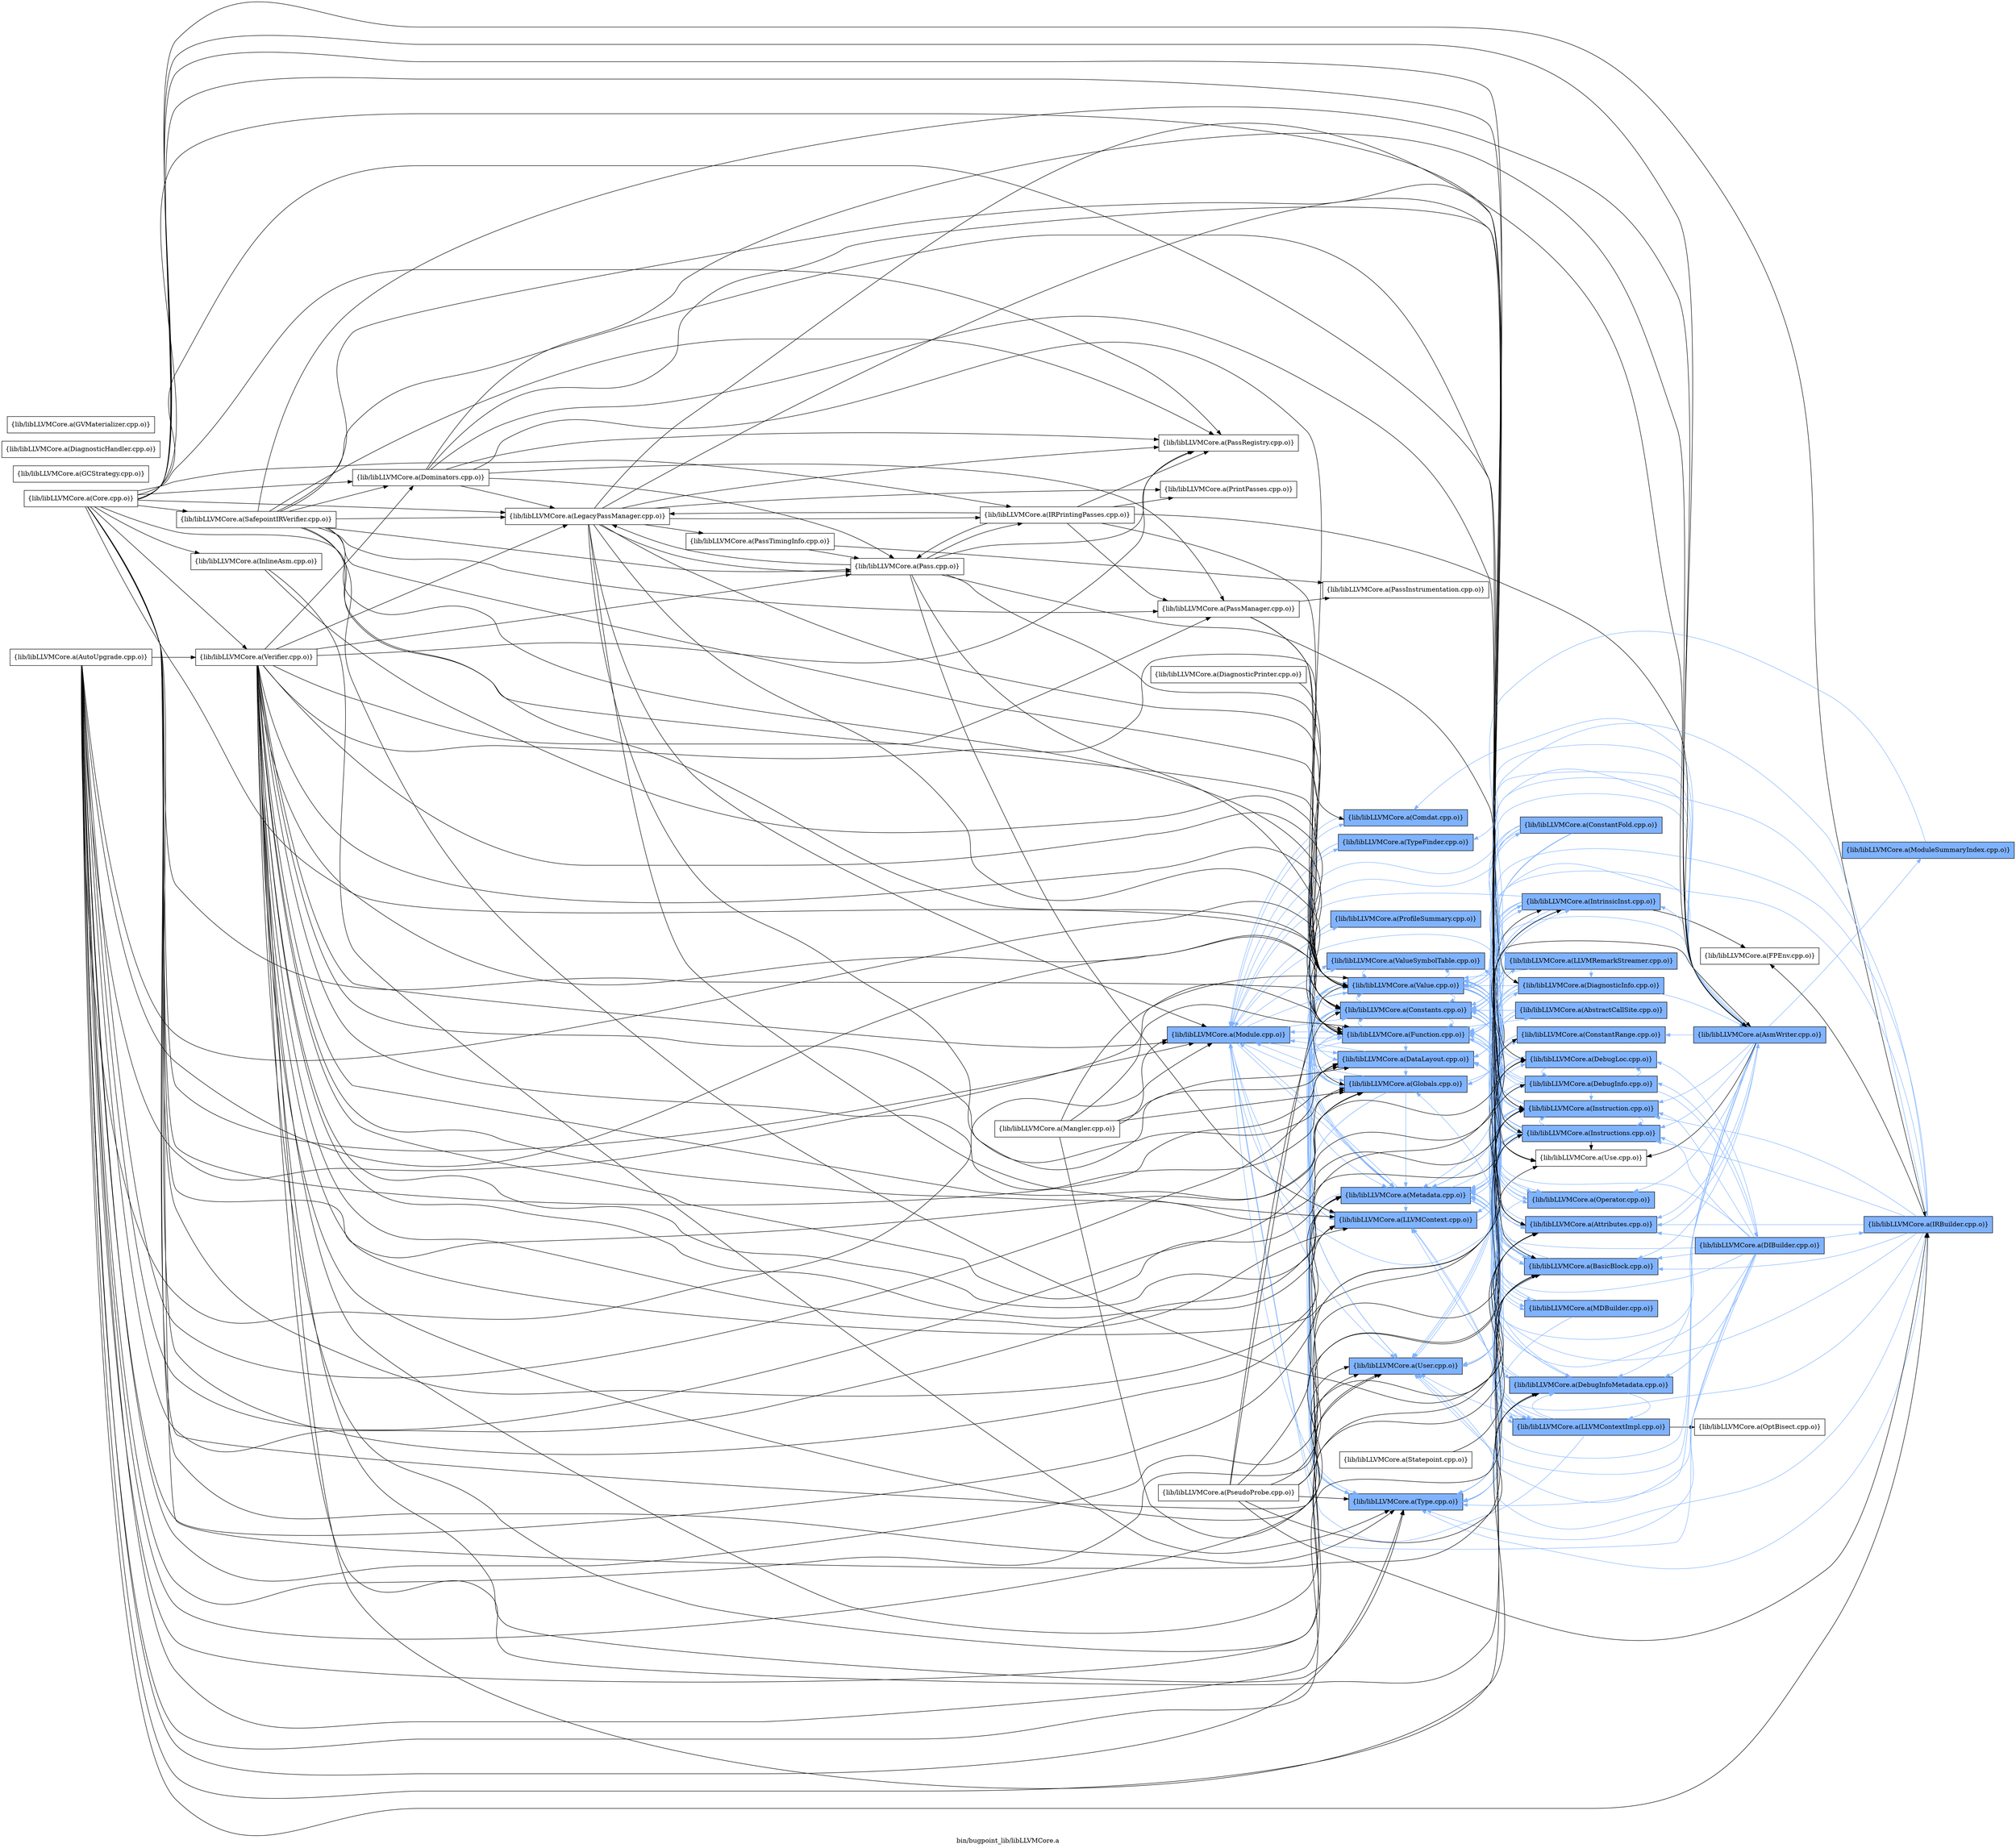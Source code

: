digraph "bin/bugpoint_lib/libLLVMCore.a" {
	label="bin/bugpoint_lib/libLLVMCore.a";
	rankdir=LR;
	{ rank=same; Node0x55d12984eda8;  }
	{ rank=same; Node0x55d12985aa68; Node0x55d129858a88; Node0x55d129854f28; Node0x55d12983abc8; Node0x55d12983c928; Node0x55d12983ba28; Node0x55d12984d228; Node0x55d12984c3c8; Node0x55d12984b748; Node0x55d12984b7e8; Node0x55d12984a758; Node0x55d129853b78; Node0x55d1298538a8;  }
	{ rank=same; Node0x55d12985b1e8; Node0x55d129857318; Node0x55d129838f58; Node0x55d1298596b8; Node0x55d129859b68; Node0x55d129859028; Node0x55d12984e3f8; Node0x55d12985a2e8; Node0x55d129856b98; Node0x55d129857958; Node0x55d129858038; Node0x55d12984d548; Node0x55d1298547a8; Node0x55d129839e08; Node0x55d129839188; Node0x55d12984a988; Node0x55d129839f48;  }
	{ rank=same; Node0x55d12984fed8; Node0x55d129857278; Node0x55d12985cf48; Node0x55d129855dd8;  }
	{ rank=same; Node0x55d12984eda8;  }
	{ rank=same; Node0x55d12985aa68; Node0x55d129858a88; Node0x55d129854f28; Node0x55d12983abc8; Node0x55d12983c928; Node0x55d12983ba28; Node0x55d12984d228; Node0x55d12984c3c8; Node0x55d12984b748; Node0x55d12984b7e8; Node0x55d12984a758; Node0x55d129853b78; Node0x55d1298538a8;  }
	{ rank=same; Node0x55d12985b1e8; Node0x55d129857318; Node0x55d129838f58; Node0x55d1298596b8; Node0x55d129859b68; Node0x55d129859028; Node0x55d12984e3f8; Node0x55d12985a2e8; Node0x55d129856b98; Node0x55d129857958; Node0x55d129858038; Node0x55d12984d548; Node0x55d1298547a8; Node0x55d129839e08; Node0x55d129839188; Node0x55d12984a988; Node0x55d129839f48;  }
	{ rank=same; Node0x55d12984fed8; Node0x55d129857278; Node0x55d12985cf48; Node0x55d129855dd8;  }

	Node0x55d12984eda8 [shape=record,shape=box,group=1,style=filled,fillcolor="0.600000 0.5 1",label="{lib/libLLVMCore.a(Module.cpp.o)}"];
	Node0x55d12984eda8 -> Node0x55d12985aa68[color="0.600000 0.5 1"];
	Node0x55d12984eda8 -> Node0x55d129858a88[color="0.600000 0.5 1"];
	Node0x55d12984eda8 -> Node0x55d129854f28[color="0.600000 0.5 1"];
	Node0x55d12984eda8 -> Node0x55d12983abc8[color="0.600000 0.5 1"];
	Node0x55d12984eda8 -> Node0x55d12983c928[color="0.600000 0.5 1"];
	Node0x55d12984eda8 -> Node0x55d12983ba28[color="0.600000 0.5 1"];
	Node0x55d12984eda8 -> Node0x55d12984d228[color="0.600000 0.5 1"];
	Node0x55d12984eda8 -> Node0x55d12984c3c8[color="0.600000 0.5 1"];
	Node0x55d12984eda8 -> Node0x55d12984b748[color="0.600000 0.5 1"];
	Node0x55d12984eda8 -> Node0x55d12984b7e8[color="0.600000 0.5 1"];
	Node0x55d12984eda8 -> Node0x55d12984a758[color="0.600000 0.5 1"];
	Node0x55d12984eda8 -> Node0x55d129853b78[color="0.600000 0.5 1"];
	Node0x55d12984eda8 -> Node0x55d1298538a8[color="0.600000 0.5 1"];
	Node0x55d129853b78 [shape=record,shape=box,group=1,style=filled,fillcolor="0.600000 0.5 1",label="{lib/libLLVMCore.a(Value.cpp.o)}"];
	Node0x55d129853b78 -> Node0x55d1298596b8[color="0.600000 0.5 1"];
	Node0x55d129853b78 -> Node0x55d129859b68[color="0.600000 0.5 1"];
	Node0x55d129853b78 -> Node0x55d12985a2e8[color="0.600000 0.5 1"];
	Node0x55d129853b78 -> Node0x55d12985aa68[color="0.600000 0.5 1"];
	Node0x55d129853b78 -> Node0x55d12985b1e8[color="0.600000 0.5 1"];
	Node0x55d129853b78 -> Node0x55d129857958[color="0.600000 0.5 1"];
	Node0x55d129853b78 -> Node0x55d129858038[color="0.600000 0.5 1"];
	Node0x55d129853b78 -> Node0x55d129854f28[color="0.600000 0.5 1"];
	Node0x55d129853b78 -> Node0x55d12983abc8[color="0.600000 0.5 1"];
	Node0x55d129853b78 -> Node0x55d129839f48[color="0.600000 0.5 1"];
	Node0x55d129853b78 -> Node0x55d12983c928[color="0.600000 0.5 1"];
	Node0x55d129853b78 -> Node0x55d12983ba28[color="0.600000 0.5 1"];
	Node0x55d129853b78 -> Node0x55d12984d228[color="0.600000 0.5 1"];
	Node0x55d129853b78 -> Node0x55d12984e3f8[color="0.600000 0.5 1"];
	Node0x55d129853b78 -> Node0x55d12984b748[color="0.600000 0.5 1"];
	Node0x55d129853b78 -> Node0x55d12984a988;
	Node0x55d129853b78 -> Node0x55d12984a758[color="0.600000 0.5 1"];
	Node0x55d129853b78 -> Node0x55d1298538a8[color="0.600000 0.5 1"];
	Node0x55d129853128 [shape=record,shape=box,group=0,label="{lib/libLLVMCore.a(Verifier.cpp.o)}"];
	Node0x55d129853128 -> Node0x55d1298596b8;
	Node0x55d129853128 -> Node0x55d129859b68;
	Node0x55d129853128 -> Node0x55d12985a2e8;
	Node0x55d129853128 -> Node0x55d12985aa68;
	Node0x55d129853128 -> Node0x55d1298574f8;
	Node0x55d129853128 -> Node0x55d129857278;
	Node0x55d129853128 -> Node0x55d129857958;
	Node0x55d129853128 -> Node0x55d129858038;
	Node0x55d129853128 -> Node0x55d129858a88;
	Node0x55d129853128 -> Node0x55d1298547a8;
	Node0x55d129853128 -> Node0x55d129854f28;
	Node0x55d129853128 -> Node0x55d12983abc8;
	Node0x55d129853128 -> Node0x55d129839e08;
	Node0x55d129853128 -> Node0x55d129839188;
	Node0x55d129853128 -> Node0x55d12983d058;
	Node0x55d129853128 -> Node0x55d12983c928;
	Node0x55d129853128 -> Node0x55d12983ba28;
	Node0x55d129853128 -> Node0x55d12984d228;
	Node0x55d129853128 -> Node0x55d12984eda8;
	Node0x55d129853128 -> Node0x55d12984f6b8;
	Node0x55d129853128 -> Node0x55d12984f9d8;
	Node0x55d129853128 -> Node0x55d129850748;
	Node0x55d129853128 -> Node0x55d12984b748;
	Node0x55d129853128 -> Node0x55d12984a758;
	Node0x55d129853128 -> Node0x55d129853b78;
	Node0x55d1298596b8 [shape=record,shape=box,group=1,style=filled,fillcolor="0.600000 0.5 1",label="{lib/libLLVMCore.a(Instruction.cpp.o)}"];
	Node0x55d1298596b8 -> Node0x55d129859b68[color="0.600000 0.5 1"];
	Node0x55d1298596b8 -> Node0x55d129857958[color="0.600000 0.5 1"];
	Node0x55d1298596b8 -> Node0x55d129858038[color="0.600000 0.5 1"];
	Node0x55d1298596b8 -> Node0x55d129854f28[color="0.600000 0.5 1"];
	Node0x55d1298596b8 -> Node0x55d12984d228[color="0.600000 0.5 1"];
	Node0x55d1298596b8 -> Node0x55d12984a758[color="0.600000 0.5 1"];
	Node0x55d1298596b8 -> Node0x55d129853b78[color="0.600000 0.5 1"];
	Node0x55d129859b68 [shape=record,shape=box,group=1,style=filled,fillcolor="0.600000 0.5 1",label="{lib/libLLVMCore.a(Instructions.cpp.o)}"];
	Node0x55d129859b68 -> Node0x55d1298596b8[color="0.600000 0.5 1"];
	Node0x55d129859b68 -> Node0x55d12985b1e8[color="0.600000 0.5 1"];
	Node0x55d129859b68 -> Node0x55d129857958[color="0.600000 0.5 1"];
	Node0x55d129859b68 -> Node0x55d129858038[color="0.600000 0.5 1"];
	Node0x55d129859b68 -> Node0x55d129854f28[color="0.600000 0.5 1"];
	Node0x55d129859b68 -> Node0x55d12983abc8[color="0.600000 0.5 1"];
	Node0x55d129859b68 -> Node0x55d12983c928[color="0.600000 0.5 1"];
	Node0x55d129859b68 -> Node0x55d12984d548[color="0.600000 0.5 1"];
	Node0x55d129859b68 -> Node0x55d12984d228[color="0.600000 0.5 1"];
	Node0x55d129859b68 -> Node0x55d12984eda8[color="0.600000 0.5 1"];
	Node0x55d129859b68 -> Node0x55d12984e3f8[color="0.600000 0.5 1"];
	Node0x55d129859b68 -> Node0x55d12984b748[color="0.600000 0.5 1"];
	Node0x55d129859b68 -> Node0x55d12984a988;
	Node0x55d129859b68 -> Node0x55d12984a758[color="0.600000 0.5 1"];
	Node0x55d129859b68 -> Node0x55d129853b78[color="0.600000 0.5 1"];
	Node0x55d1298574f8 [shape=record,shape=box,group=0,label="{lib/libLLVMCore.a(LegacyPassManager.cpp.o)}"];
	Node0x55d1298574f8 -> Node0x55d12985d678;
	Node0x55d1298574f8 -> Node0x55d12985aa68;
	Node0x55d1298574f8 -> Node0x55d129857278;
	Node0x55d1298574f8 -> Node0x55d129838f58;
	Node0x55d1298574f8 -> Node0x55d12983c928;
	Node0x55d1298574f8 -> Node0x55d12983ba28;
	Node0x55d1298574f8 -> Node0x55d12984eda8;
	Node0x55d1298574f8 -> Node0x55d12984f6b8;
	Node0x55d1298574f8 -> Node0x55d129850748;
	Node0x55d1298574f8 -> Node0x55d12984d818;
	Node0x55d1298574f8 -> Node0x55d12984d408;
	Node0x55d1298574f8 -> Node0x55d129853b78;
	Node0x55d129857278 [shape=record,shape=box,group=1,style=filled,fillcolor="0.600000 0.5 1",label="{lib/libLLVMCore.a(AsmWriter.cpp.o)}"];
	Node0x55d129857278 -> Node0x55d1298596b8[color="0.600000 0.5 1"];
	Node0x55d129857278 -> Node0x55d129859b68[color="0.600000 0.5 1"];
	Node0x55d129857278 -> Node0x55d12985a2e8[color="0.600000 0.5 1"];
	Node0x55d129857278 -> Node0x55d12985aa68[color="0.600000 0.5 1"];
	Node0x55d129857278 -> Node0x55d129857958[color="0.600000 0.5 1"];
	Node0x55d129857278 -> Node0x55d129858038[color="0.600000 0.5 1"];
	Node0x55d129857278 -> Node0x55d129858a88[color="0.600000 0.5 1"];
	Node0x55d129857278 -> Node0x55d1298547a8[color="0.600000 0.5 1"];
	Node0x55d129857278 -> Node0x55d129854f28[color="0.600000 0.5 1"];
	Node0x55d129857278 -> Node0x55d129839e08[color="0.600000 0.5 1"];
	Node0x55d129857278 -> Node0x55d12983c928[color="0.600000 0.5 1"];
	Node0x55d129857278 -> Node0x55d12983ba28[color="0.600000 0.5 1"];
	Node0x55d129857278 -> Node0x55d12984d228[color="0.600000 0.5 1"];
	Node0x55d129857278 -> Node0x55d12984eda8[color="0.600000 0.5 1"];
	Node0x55d129857278 -> Node0x55d12984e128[color="0.600000 0.5 1"];
	Node0x55d129857278 -> Node0x55d12984e3f8[color="0.600000 0.5 1"];
	Node0x55d129857278 -> Node0x55d12984b748[color="0.600000 0.5 1"];
	Node0x55d129857278 -> Node0x55d12984b7e8[color="0.600000 0.5 1"];
	Node0x55d129857278 -> Node0x55d12984a988;
	Node0x55d129857278 -> Node0x55d12984a758[color="0.600000 0.5 1"];
	Node0x55d129857278 -> Node0x55d129853b78[color="0.600000 0.5 1"];
	Node0x55d129857958 [shape=record,shape=box,group=1,style=filled,fillcolor="0.600000 0.5 1",label="{lib/libLLVMCore.a(Attributes.cpp.o)}"];
	Node0x55d129857958 -> Node0x55d129857278[color="0.600000 0.5 1"];
	Node0x55d129857958 -> Node0x55d12983c928[color="0.600000 0.5 1"];
	Node0x55d129858038 [shape=record,shape=box,group=1,style=filled,fillcolor="0.600000 0.5 1",label="{lib/libLLVMCore.a(BasicBlock.cpp.o)}"];
	Node0x55d129858038 -> Node0x55d1298596b8[color="0.600000 0.5 1"];
	Node0x55d129858038 -> Node0x55d129859b68[color="0.600000 0.5 1"];
	Node0x55d129858038 -> Node0x55d129854f28[color="0.600000 0.5 1"];
	Node0x55d129858038 -> Node0x55d12984d228[color="0.600000 0.5 1"];
	Node0x55d129858038 -> Node0x55d12984b748[color="0.600000 0.5 1"];
	Node0x55d129858038 -> Node0x55d12984a758[color="0.600000 0.5 1"];
	Node0x55d129858038 -> Node0x55d129853b78[color="0.600000 0.5 1"];
	Node0x55d129858038 -> Node0x55d1298538a8[color="0.600000 0.5 1"];
	Node0x55d129854f28 [shape=record,shape=box,group=1,style=filled,fillcolor="0.600000 0.5 1",label="{lib/libLLVMCore.a(Constants.cpp.o)}"];
	Node0x55d129854f28 -> Node0x55d1298596b8[color="0.600000 0.5 1"];
	Node0x55d129854f28 -> Node0x55d129859b68[color="0.600000 0.5 1"];
	Node0x55d129854f28 -> Node0x55d129859028[color="0.600000 0.5 1"];
	Node0x55d129854f28 -> Node0x55d12983c928[color="0.600000 0.5 1"];
	Node0x55d129854f28 -> Node0x55d12983ba28[color="0.600000 0.5 1"];
	Node0x55d129854f28 -> Node0x55d12984e3f8[color="0.600000 0.5 1"];
	Node0x55d129854f28 -> Node0x55d12984b748[color="0.600000 0.5 1"];
	Node0x55d129854f28 -> Node0x55d12984a758[color="0.600000 0.5 1"];
	Node0x55d129854f28 -> Node0x55d129853b78[color="0.600000 0.5 1"];
	Node0x55d129839f48 [shape=record,shape=box,group=1,style=filled,fillcolor="0.600000 0.5 1",label="{lib/libLLVMCore.a(DebugInfo.cpp.o)}"];
	Node0x55d129839f48 -> Node0x55d1298596b8[color="0.600000 0.5 1"];
	Node0x55d129839f48 -> Node0x55d129855dd8[color="0.600000 0.5 1"];
	Node0x55d129839f48 -> Node0x55d129839e08[color="0.600000 0.5 1"];
	Node0x55d129839f48 -> Node0x55d129839188[color="0.600000 0.5 1"];
	Node0x55d129839f48 -> Node0x55d12983c928[color="0.600000 0.5 1"];
	Node0x55d129839f48 -> Node0x55d12984d228[color="0.600000 0.5 1"];
	Node0x55d129839f48 -> Node0x55d12984eda8[color="0.600000 0.5 1"];
	Node0x55d129839f48 -> Node0x55d129853b78[color="0.600000 0.5 1"];
	Node0x55d12983c928 [shape=record,shape=box,group=1,style=filled,fillcolor="0.600000 0.5 1",label="{lib/libLLVMCore.a(Function.cpp.o)}"];
	Node0x55d12983c928 -> Node0x55d129859b68[color="0.600000 0.5 1"];
	Node0x55d12983c928 -> Node0x55d12985a2e8[color="0.600000 0.5 1"];
	Node0x55d12983c928 -> Node0x55d12985aa68[color="0.600000 0.5 1"];
	Node0x55d12983c928 -> Node0x55d129856b98[color="0.600000 0.5 1"];
	Node0x55d12983c928 -> Node0x55d129857958[color="0.600000 0.5 1"];
	Node0x55d12983c928 -> Node0x55d129858038[color="0.600000 0.5 1"];
	Node0x55d12983c928 -> Node0x55d129854f28[color="0.600000 0.5 1"];
	Node0x55d12983c928 -> Node0x55d12983abc8[color="0.600000 0.5 1"];
	Node0x55d12983c928 -> Node0x55d12983ba28[color="0.600000 0.5 1"];
	Node0x55d12983c928 -> Node0x55d12984d548[color="0.600000 0.5 1"];
	Node0x55d12983c928 -> Node0x55d12984d228[color="0.600000 0.5 1"];
	Node0x55d12983c928 -> Node0x55d12984eda8[color="0.600000 0.5 1"];
	Node0x55d12983c928 -> Node0x55d12984b748[color="0.600000 0.5 1"];
	Node0x55d12983c928 -> Node0x55d12984a758[color="0.600000 0.5 1"];
	Node0x55d12983c928 -> Node0x55d129853b78[color="0.600000 0.5 1"];
	Node0x55d12983c928 -> Node0x55d1298538a8[color="0.600000 0.5 1"];
	Node0x55d12983ba28 [shape=record,shape=box,group=1,style=filled,fillcolor="0.600000 0.5 1",label="{lib/libLLVMCore.a(Globals.cpp.o)}"];
	Node0x55d12983ba28 -> Node0x55d1298547a8[color="0.600000 0.5 1"];
	Node0x55d12983ba28 -> Node0x55d129854f28[color="0.600000 0.5 1"];
	Node0x55d12983ba28 -> Node0x55d12983c928[color="0.600000 0.5 1"];
	Node0x55d12983ba28 -> Node0x55d12984d228[color="0.600000 0.5 1"];
	Node0x55d12983ba28 -> Node0x55d12984eda8[color="0.600000 0.5 1"];
	Node0x55d12983ba28 -> Node0x55d12984b748[color="0.600000 0.5 1"];
	Node0x55d12983ba28 -> Node0x55d12984a758[color="0.600000 0.5 1"];
	Node0x55d12983ba28 -> Node0x55d129853b78[color="0.600000 0.5 1"];
	Node0x55d12984d228 [shape=record,shape=box,group=1,style=filled,fillcolor="0.600000 0.5 1",label="{lib/libLLVMCore.a(Metadata.cpp.o)}"];
	Node0x55d12984d228 -> Node0x55d12985aa68[color="0.600000 0.5 1"];
	Node0x55d12984d228 -> Node0x55d12985b1e8[color="0.600000 0.5 1"];
	Node0x55d12984d228 -> Node0x55d1298547a8[color="0.600000 0.5 1"];
	Node0x55d12984d228 -> Node0x55d129854f28[color="0.600000 0.5 1"];
	Node0x55d12984d228 -> Node0x55d129839e08[color="0.600000 0.5 1"];
	Node0x55d12984d228 -> Node0x55d129839188[color="0.600000 0.5 1"];
	Node0x55d12984d228 -> Node0x55d12984d548[color="0.600000 0.5 1"];
	Node0x55d12984d228 -> Node0x55d12984eda8[color="0.600000 0.5 1"];
	Node0x55d12984d228 -> Node0x55d12984b748[color="0.600000 0.5 1"];
	Node0x55d12984d228 -> Node0x55d129853b78[color="0.600000 0.5 1"];
	Node0x55d12984b748 [shape=record,shape=box,group=1,style=filled,fillcolor="0.600000 0.5 1",label="{lib/libLLVMCore.a(Type.cpp.o)}"];
	Node0x55d12984b748 -> Node0x55d129854f28[color="0.600000 0.5 1"];
	Node0x55d12984a758 [shape=record,shape=box,group=1,style=filled,fillcolor="0.600000 0.5 1",label="{lib/libLLVMCore.a(User.cpp.o)}"];
	Node0x55d12984a758 -> Node0x55d12985a2e8[color="0.600000 0.5 1"];
	Node0x55d12984a758 -> Node0x55d12984a988;
	Node0x55d12985d678 [shape=record,shape=box,group=0,label="{lib/libLLVMCore.a(IRPrintingPasses.cpp.o)}"];
	Node0x55d12985d678 -> Node0x55d1298574f8;
	Node0x55d12985d678 -> Node0x55d129857278;
	Node0x55d12985d678 -> Node0x55d12984f6b8;
	Node0x55d12985d678 -> Node0x55d12984f9d8;
	Node0x55d12985d678 -> Node0x55d129850748;
	Node0x55d12985d678 -> Node0x55d12984d408;
	Node0x55d12985d678 -> Node0x55d129853b78;
	Node0x55d12985aa68 [shape=record,shape=box,group=1,style=filled,fillcolor="0.600000 0.5 1",label="{lib/libLLVMCore.a(LLVMContext.cpp.o)}"];
	Node0x55d12985aa68 -> Node0x55d12985b1e8[color="0.600000 0.5 1"];
	Node0x55d12985aa68 -> Node0x55d129857318[color="0.600000 0.5 1"];
	Node0x55d12985aa68 -> Node0x55d129838f58[color="0.600000 0.5 1"];
	Node0x55d1298555b8 [shape=record,shape=box,group=0,label="{lib/libLLVMCore.a(Core.cpp.o)}"];
	Node0x55d1298555b8 -> Node0x55d12985d678;
	Node0x55d1298555b8 -> Node0x55d12985de98;
	Node0x55d1298555b8 -> Node0x55d1298596b8;
	Node0x55d1298555b8 -> Node0x55d129859b68;
	Node0x55d1298555b8 -> Node0x55d12985aa68;
	Node0x55d1298555b8 -> Node0x55d1298574f8;
	Node0x55d1298555b8 -> Node0x55d129857278;
	Node0x55d1298555b8 -> Node0x55d129857958;
	Node0x55d1298555b8 -> Node0x55d129858038;
	Node0x55d1298555b8 -> Node0x55d129854f28;
	Node0x55d1298555b8 -> Node0x55d12983abc8;
	Node0x55d1298555b8 -> Node0x55d129839188;
	Node0x55d1298555b8 -> Node0x55d12983d058;
	Node0x55d1298555b8 -> Node0x55d12983c928;
	Node0x55d1298555b8 -> Node0x55d12983ba28;
	Node0x55d1298555b8 -> Node0x55d1298402a8;
	Node0x55d1298555b8 -> Node0x55d12984d228;
	Node0x55d1298555b8 -> Node0x55d12984eda8;
	Node0x55d1298555b8 -> Node0x55d129850748;
	Node0x55d1298555b8 -> Node0x55d12984c698;
	Node0x55d1298555b8 -> Node0x55d12984b748;
	Node0x55d1298555b8 -> Node0x55d12984a758;
	Node0x55d1298555b8 -> Node0x55d129853b78;
	Node0x55d1298555b8 -> Node0x55d129853128;
	Node0x55d12984f6b8 [shape=record,shape=box,group=0,label="{lib/libLLVMCore.a(Pass.cpp.o)}"];
	Node0x55d12984f6b8 -> Node0x55d12985d678;
	Node0x55d12984f6b8 -> Node0x55d12985aa68;
	Node0x55d12984f6b8 -> Node0x55d1298574f8;
	Node0x55d12984f6b8 -> Node0x55d129857958;
	Node0x55d12984f6b8 -> Node0x55d12983c928;
	Node0x55d12984f6b8 -> Node0x55d129850748;
	Node0x55d12984f6b8 -> Node0x55d129853b78;
	Node0x55d129850748 [shape=record,shape=box,group=0,label="{lib/libLLVMCore.a(PassRegistry.cpp.o)}"];
	Node0x55d12984dea8 [shape=record,shape=box,group=0,label="{lib/libLLVMCore.a(Mangler.cpp.o)}"];
	Node0x55d12984dea8 -> Node0x55d129857958;
	Node0x55d12984dea8 -> Node0x55d12983abc8;
	Node0x55d12984dea8 -> Node0x55d12983c928;
	Node0x55d12984dea8 -> Node0x55d12983ba28;
	Node0x55d12984dea8 -> Node0x55d12984eda8;
	Node0x55d12984dea8 -> Node0x55d129853b78;
	Node0x55d12985de98 [shape=record,shape=box,group=0,label="{lib/libLLVMCore.a(InlineAsm.cpp.o)}"];
	Node0x55d12985de98 -> Node0x55d12984b748;
	Node0x55d12985de98 -> Node0x55d129853b78;
	Node0x55d12983abc8 [shape=record,shape=box,group=1,style=filled,fillcolor="0.600000 0.5 1",label="{lib/libLLVMCore.a(DataLayout.cpp.o)}"];
	Node0x55d12983abc8 -> Node0x55d12983ba28[color="0.600000 0.5 1"];
	Node0x55d12983abc8 -> Node0x55d12984eda8[color="0.600000 0.5 1"];
	Node0x55d12983abc8 -> Node0x55d12984b748[color="0.600000 0.5 1"];
	Node0x55d129838f58 [shape=record,shape=box,group=1,style=filled,fillcolor="0.600000 0.5 1",label="{lib/libLLVMCore.a(DiagnosticInfo.cpp.o)}"];
	Node0x55d129838f58 -> Node0x55d1298596b8[color="0.600000 0.5 1"];
	Node0x55d129838f58 -> Node0x55d12985aa68[color="0.600000 0.5 1"];
	Node0x55d129838f58 -> Node0x55d129857278[color="0.600000 0.5 1"];
	Node0x55d129838f58 -> Node0x55d129839188[color="0.600000 0.5 1"];
	Node0x55d129838f58 -> Node0x55d12983c928[color="0.600000 0.5 1"];
	Node0x55d129838f58 -> Node0x55d12984d228[color="0.600000 0.5 1"];
	Node0x55d129838f58 -> Node0x55d129853b78[color="0.600000 0.5 1"];
	Node0x55d1298402a8 [shape=record,shape=box,group=1,style=filled,fillcolor="0.600000 0.5 1",label="{lib/libLLVMCore.a(IRBuilder.cpp.o)}"];
	Node0x55d1298402a8 -> Node0x55d12985cf48;
	Node0x55d1298402a8 -> Node0x55d1298596b8[color="0.600000 0.5 1"];
	Node0x55d1298402a8 -> Node0x55d129859b68[color="0.600000 0.5 1"];
	Node0x55d1298402a8 -> Node0x55d129857958[color="0.600000 0.5 1"];
	Node0x55d1298402a8 -> Node0x55d129858038[color="0.600000 0.5 1"];
	Node0x55d1298402a8 -> Node0x55d129854f28[color="0.600000 0.5 1"];
	Node0x55d1298402a8 -> Node0x55d12983abc8[color="0.600000 0.5 1"];
	Node0x55d1298402a8 -> Node0x55d12983c928[color="0.600000 0.5 1"];
	Node0x55d1298402a8 -> Node0x55d12983ba28[color="0.600000 0.5 1"];
	Node0x55d1298402a8 -> Node0x55d12984d228[color="0.600000 0.5 1"];
	Node0x55d1298402a8 -> Node0x55d12984b748[color="0.600000 0.5 1"];
	Node0x55d1298402a8 -> Node0x55d12984a758[color="0.600000 0.5 1"];
	Node0x55d1298402a8 -> Node0x55d129853b78[color="0.600000 0.5 1"];
	Node0x55d12985a2e8 [shape=record,shape=box,group=1,style=filled,fillcolor="0.600000 0.5 1",label="{lib/libLLVMCore.a(IntrinsicInst.cpp.o)}"];
	Node0x55d12985a2e8 -> Node0x55d12985cf48;
	Node0x55d12985a2e8 -> Node0x55d1298596b8[color="0.600000 0.5 1"];
	Node0x55d12985a2e8 -> Node0x55d129859b68[color="0.600000 0.5 1"];
	Node0x55d12985a2e8 -> Node0x55d129858038[color="0.600000 0.5 1"];
	Node0x55d12985a2e8 -> Node0x55d129854f28[color="0.600000 0.5 1"];
	Node0x55d12985a2e8 -> Node0x55d12983abc8[color="0.600000 0.5 1"];
	Node0x55d12985a2e8 -> Node0x55d129839e08[color="0.600000 0.5 1"];
	Node0x55d12985a2e8 -> Node0x55d12984d228[color="0.600000 0.5 1"];
	Node0x55d12985a2e8 -> Node0x55d12984eda8[color="0.600000 0.5 1"];
	Node0x55d12985a2e8 -> Node0x55d12984b748[color="0.600000 0.5 1"];
	Node0x55d12985a2e8 -> Node0x55d12984a758[color="0.600000 0.5 1"];
	Node0x55d12985a2e8 -> Node0x55d129853b78[color="0.600000 0.5 1"];
	Node0x55d12984e3f8 [shape=record,shape=box,group=1,style=filled,fillcolor="0.600000 0.5 1",label="{lib/libLLVMCore.a(Operator.cpp.o)}"];
	Node0x55d12984e3f8 -> Node0x55d129854f28[color="0.600000 0.5 1"];
	Node0x55d12984e3f8 -> Node0x55d12983abc8[color="0.600000 0.5 1"];
	Node0x55d12984e3f8 -> Node0x55d12984b748[color="0.600000 0.5 1"];
	Node0x55d129839e08 [shape=record,shape=box,group=1,style=filled,fillcolor="0.600000 0.5 1",label="{lib/libLLVMCore.a(DebugInfoMetadata.cpp.o)}"];
	Node0x55d129839e08 -> Node0x55d12985aa68[color="0.600000 0.5 1"];
	Node0x55d129839e08 -> Node0x55d12985b1e8[color="0.600000 0.5 1"];
	Node0x55d129839e08 -> Node0x55d129854f28[color="0.600000 0.5 1"];
	Node0x55d129839e08 -> Node0x55d12984d228[color="0.600000 0.5 1"];
	Node0x55d129839e08 -> Node0x55d12984b748[color="0.600000 0.5 1"];
	Node0x55d1298547a8 [shape=record,shape=box,group=1,style=filled,fillcolor="0.600000 0.5 1",label="{lib/libLLVMCore.a(ConstantRange.cpp.o)}"];
	Node0x55d1298547a8 -> Node0x55d129859b68[color="0.600000 0.5 1"];
	Node0x55d129839188 [shape=record,shape=box,group=1,style=filled,fillcolor="0.600000 0.5 1",label="{lib/libLLVMCore.a(DebugLoc.cpp.o)}"];
	Node0x55d129839188 -> Node0x55d129839f48[color="0.600000 0.5 1"];
	Node0x55d129839188 -> Node0x55d129839e08[color="0.600000 0.5 1"];
	Node0x55d129839188 -> Node0x55d12984d228[color="0.600000 0.5 1"];
	Node0x55d12983d058 [shape=record,shape=box,group=0,label="{lib/libLLVMCore.a(Dominators.cpp.o)}"];
	Node0x55d12983d058 -> Node0x55d1298596b8;
	Node0x55d12983d058 -> Node0x55d1298574f8;
	Node0x55d12983d058 -> Node0x55d129857278;
	Node0x55d12983d058 -> Node0x55d129858038;
	Node0x55d12983d058 -> Node0x55d12984f6b8;
	Node0x55d12983d058 -> Node0x55d12984f9d8;
	Node0x55d12983d058 -> Node0x55d129850748;
	Node0x55d12983d058 -> Node0x55d129853b78;
	Node0x55d12984a988 [shape=record,shape=box,group=0,label="{lib/libLLVMCore.a(Use.cpp.o)}"];
	Node0x55d12984f9d8 [shape=record,shape=box,group=0,label="{lib/libLLVMCore.a(PassManager.cpp.o)}"];
	Node0x55d12984f9d8 -> Node0x55d12983ba28;
	Node0x55d12984f9d8 -> Node0x55d1298518c8;
	Node0x55d12984f9d8 -> Node0x55d129853b78;
	Node0x55d129856b98 [shape=record,shape=box,group=1,style=filled,fillcolor="0.600000 0.5 1",label="{lib/libLLVMCore.a(AbstractCallSite.cpp.o)}"];
	Node0x55d129856b98 -> Node0x55d129859b68[color="0.600000 0.5 1"];
	Node0x55d129856b98 -> Node0x55d129854f28[color="0.600000 0.5 1"];
	Node0x55d129856b98 -> Node0x55d12984d228[color="0.600000 0.5 1"];
	Node0x55d129856b98 -> Node0x55d12984a758[color="0.600000 0.5 1"];
	Node0x55d129859028 [shape=record,shape=box,group=1,style=filled,fillcolor="0.600000 0.5 1",label="{lib/libLLVMCore.a(ConstantFold.cpp.o)}"];
	Node0x55d129859028 -> Node0x55d129859b68[color="0.600000 0.5 1"];
	Node0x55d129859028 -> Node0x55d129854f28[color="0.600000 0.5 1"];
	Node0x55d129859028 -> Node0x55d12983c928[color="0.600000 0.5 1"];
	Node0x55d129859028 -> Node0x55d12983ba28[color="0.600000 0.5 1"];
	Node0x55d129859028 -> Node0x55d12984eda8[color="0.600000 0.5 1"];
	Node0x55d129859028 -> Node0x55d12984e3f8[color="0.600000 0.5 1"];
	Node0x55d129859028 -> Node0x55d12984b748[color="0.600000 0.5 1"];
	Node0x55d129859028 -> Node0x55d129853b78[color="0.600000 0.5 1"];
	Node0x55d12984d408 [shape=record,shape=box,group=0,label="{lib/libLLVMCore.a(PrintPasses.cpp.o)}"];
	Node0x55d12984d818 [shape=record,shape=box,group=0,label="{lib/libLLVMCore.a(PassTimingInfo.cpp.o)}"];
	Node0x55d12984d818 -> Node0x55d12984f6b8;
	Node0x55d12984d818 -> Node0x55d1298518c8;
	Node0x55d12984e128 [shape=record,shape=box,group=1,style=filled,fillcolor="0.600000 0.5 1",label="{lib/libLLVMCore.a(ModuleSummaryIndex.cpp.o)}"];
	Node0x55d12984e128 -> Node0x55d129853b78[color="0.600000 0.5 1"];
	Node0x55d12984c3c8 [shape=record,shape=box,group=1,style=filled,fillcolor="0.600000 0.5 1",label="{lib/libLLVMCore.a(ProfileSummary.cpp.o)}"];
	Node0x55d12984c3c8 -> Node0x55d129854f28[color="0.600000 0.5 1"];
	Node0x55d12984c3c8 -> Node0x55d12984d228[color="0.600000 0.5 1"];
	Node0x55d12984c3c8 -> Node0x55d12984b748[color="0.600000 0.5 1"];
	Node0x55d129858a88 [shape=record,shape=box,group=1,style=filled,fillcolor="0.600000 0.5 1",label="{lib/libLLVMCore.a(Comdat.cpp.o)}"];
	Node0x55d129858a88 -> Node0x55d12984eda8[color="0.600000 0.5 1"];
	Node0x55d12984d548 [shape=record,shape=box,group=1,style=filled,fillcolor="0.600000 0.5 1",label="{lib/libLLVMCore.a(MDBuilder.cpp.o)}"];
	Node0x55d12984d548 -> Node0x55d129854f28[color="0.600000 0.5 1"];
	Node0x55d12984d548 -> Node0x55d12984d228[color="0.600000 0.5 1"];
	Node0x55d12984d548 -> Node0x55d12984b748[color="0.600000 0.5 1"];
	Node0x55d12984d548 -> Node0x55d129853b78[color="0.600000 0.5 1"];
	Node0x55d129855dd8 [shape=record,shape=box,group=1,style=filled,fillcolor="0.600000 0.5 1",label="{lib/libLLVMCore.a(DIBuilder.cpp.o)}"];
	Node0x55d129855dd8 -> Node0x55d1298596b8[color="0.600000 0.5 1"];
	Node0x55d129855dd8 -> Node0x55d129859b68[color="0.600000 0.5 1"];
	Node0x55d129855dd8 -> Node0x55d129857958[color="0.600000 0.5 1"];
	Node0x55d129855dd8 -> Node0x55d129858038[color="0.600000 0.5 1"];
	Node0x55d129855dd8 -> Node0x55d129854f28[color="0.600000 0.5 1"];
	Node0x55d129855dd8 -> Node0x55d129839f48[color="0.600000 0.5 1"];
	Node0x55d129855dd8 -> Node0x55d129839e08[color="0.600000 0.5 1"];
	Node0x55d129855dd8 -> Node0x55d129839188[color="0.600000 0.5 1"];
	Node0x55d129855dd8 -> Node0x55d12983c928[color="0.600000 0.5 1"];
	Node0x55d129855dd8 -> Node0x55d1298402a8[color="0.600000 0.5 1"];
	Node0x55d129855dd8 -> Node0x55d12984d228[color="0.600000 0.5 1"];
	Node0x55d129855dd8 -> Node0x55d12984eda8[color="0.600000 0.5 1"];
	Node0x55d129855dd8 -> Node0x55d12984b748[color="0.600000 0.5 1"];
	Node0x55d129855dd8 -> Node0x55d12984a758[color="0.600000 0.5 1"];
	Node0x55d129855dd8 -> Node0x55d129853b78[color="0.600000 0.5 1"];
	Node0x55d12984b7e8 [shape=record,shape=box,group=1,style=filled,fillcolor="0.600000 0.5 1",label="{lib/libLLVMCore.a(TypeFinder.cpp.o)}"];
	Node0x55d12984b7e8 -> Node0x55d12983c928[color="0.600000 0.5 1"];
	Node0x55d12984b7e8 -> Node0x55d12983ba28[color="0.600000 0.5 1"];
	Node0x55d12984b7e8 -> Node0x55d12984d228[color="0.600000 0.5 1"];
	Node0x55d1298538a8 [shape=record,shape=box,group=1,style=filled,fillcolor="0.600000 0.5 1",label="{lib/libLLVMCore.a(ValueSymbolTable.cpp.o)}"];
	Node0x55d1298538a8 -> Node0x55d129853b78[color="0.600000 0.5 1"];
	Node0x55d12984c698 [shape=record,shape=box,group=0,label="{lib/libLLVMCore.a(SafepointIRVerifier.cpp.o)}"];
	Node0x55d12984c698 -> Node0x55d1298596b8;
	Node0x55d12984c698 -> Node0x55d1298574f8;
	Node0x55d12984c698 -> Node0x55d129857278;
	Node0x55d12984c698 -> Node0x55d129858038;
	Node0x55d12984c698 -> Node0x55d129854f28;
	Node0x55d12984c698 -> Node0x55d12983d058;
	Node0x55d12984c698 -> Node0x55d12983c928;
	Node0x55d12984c698 -> Node0x55d12984f6b8;
	Node0x55d12984c698 -> Node0x55d12984f9d8;
	Node0x55d12984c698 -> Node0x55d129850748;
	Node0x55d12984c698 -> Node0x55d12984a988;
	Node0x55d12984c698 -> Node0x55d129853b78;
	Node0x55d12985b1e8 [shape=record,shape=box,group=1,style=filled,fillcolor="0.600000 0.5 1",label="{lib/libLLVMCore.a(LLVMContextImpl.cpp.o)}"];
	Node0x55d12985b1e8 -> Node0x55d129854f28[color="0.600000 0.5 1"];
	Node0x55d12985b1e8 -> Node0x55d129839e08[color="0.600000 0.5 1"];
	Node0x55d12985b1e8 -> Node0x55d12984d228[color="0.600000 0.5 1"];
	Node0x55d12985b1e8 -> Node0x55d12984eda8[color="0.600000 0.5 1"];
	Node0x55d12985b1e8 -> Node0x55d12984fed8;
	Node0x55d12985b1e8 -> Node0x55d12984a758[color="0.600000 0.5 1"];
	Node0x55d12985b1e8 -> Node0x55d129853b78[color="0.600000 0.5 1"];
	Node0x55d12983d378 [shape=record,shape=box,group=0,label="{lib/libLLVMCore.a(DiagnosticPrinter.cpp.o)}"];
	Node0x55d12983d378 -> Node0x55d129853b78;
	Node0x55d12983c1a8 [shape=record,shape=box,group=0,label="{lib/libLLVMCore.a(GCStrategy.cpp.o)}"];
	Node0x55d12985cf48 [shape=record,shape=box,group=0,label="{lib/libLLVMCore.a(FPEnv.cpp.o)}"];
	Node0x55d129857318 [shape=record,shape=box,group=1,style=filled,fillcolor="0.600000 0.5 1",label="{lib/libLLVMCore.a(LLVMRemarkStreamer.cpp.o)}"];
	Node0x55d129857318 -> Node0x55d12985aa68[color="0.600000 0.5 1"];
	Node0x55d129857318 -> Node0x55d129838f58[color="0.600000 0.5 1"];
	Node0x55d129857318 -> Node0x55d129853b78[color="0.600000 0.5 1"];
	Node0x55d12984fed8 [shape=record,shape=box,group=0,label="{lib/libLLVMCore.a(OptBisect.cpp.o)}"];
	Node0x55d12985b9b8 [shape=record,shape=box,group=0,label="{lib/libLLVMCore.a(DiagnosticHandler.cpp.o)}"];
	Node0x55d1298518c8 [shape=record,shape=box,group=0,label="{lib/libLLVMCore.a(PassInstrumentation.cpp.o)}"];
	Node0x55d1298475a8 [shape=record,shape=box,group=0,label="{lib/libLLVMCore.a(AutoUpgrade.cpp.o)}"];
	Node0x55d1298475a8 -> Node0x55d1298596b8;
	Node0x55d1298475a8 -> Node0x55d129859b68;
	Node0x55d1298475a8 -> Node0x55d12985a2e8;
	Node0x55d1298475a8 -> Node0x55d12985aa68;
	Node0x55d1298475a8 -> Node0x55d129857958;
	Node0x55d1298475a8 -> Node0x55d129858038;
	Node0x55d1298475a8 -> Node0x55d129854f28;
	Node0x55d1298475a8 -> Node0x55d12983abc8;
	Node0x55d1298475a8 -> Node0x55d129839f48;
	Node0x55d1298475a8 -> Node0x55d12983c928;
	Node0x55d1298475a8 -> Node0x55d12983ba28;
	Node0x55d1298475a8 -> Node0x55d1298402a8;
	Node0x55d1298475a8 -> Node0x55d12984d228;
	Node0x55d1298475a8 -> Node0x55d12984eda8;
	Node0x55d1298475a8 -> Node0x55d12984b748;
	Node0x55d1298475a8 -> Node0x55d12984a758;
	Node0x55d1298475a8 -> Node0x55d129853b78;
	Node0x55d1298475a8 -> Node0x55d129853128;
	Node0x55d129854d48 [shape=record,shape=box,group=0,label="{lib/libLLVMCore.a(PseudoProbe.cpp.o)}"];
	Node0x55d129854d48 -> Node0x55d1298596b8;
	Node0x55d129854d48 -> Node0x55d129854f28;
	Node0x55d129854d48 -> Node0x55d129839e08;
	Node0x55d129854d48 -> Node0x55d129839188;
	Node0x55d129854d48 -> Node0x55d1298402a8;
	Node0x55d129854d48 -> Node0x55d12984d228;
	Node0x55d129854d48 -> Node0x55d12984b748;
	Node0x55d129854d48 -> Node0x55d12984a758;
	Node0x55d129854d48 -> Node0x55d129853b78;
	Node0x55d12985bb48 [shape=record,shape=box,group=0,label="{lib/libLLVMCore.a(Statepoint.cpp.o)}"];
	Node0x55d12985bb48 -> Node0x55d129857958;
	Node0x55d12985d7b8 [shape=record,shape=box,group=0,label="{lib/libLLVMCore.a(GVMaterializer.cpp.o)}"];
}
